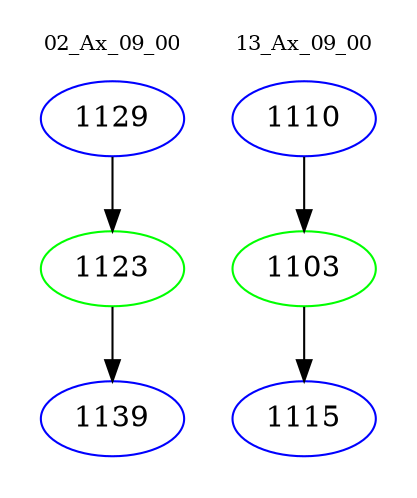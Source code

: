 digraph{
subgraph cluster_0 {
color = white
label = "02_Ax_09_00";
fontsize=10;
T0_1129 [label="1129", color="blue"]
T0_1129 -> T0_1123 [color="black"]
T0_1123 [label="1123", color="green"]
T0_1123 -> T0_1139 [color="black"]
T0_1139 [label="1139", color="blue"]
}
subgraph cluster_1 {
color = white
label = "13_Ax_09_00";
fontsize=10;
T1_1110 [label="1110", color="blue"]
T1_1110 -> T1_1103 [color="black"]
T1_1103 [label="1103", color="green"]
T1_1103 -> T1_1115 [color="black"]
T1_1115 [label="1115", color="blue"]
}
}
